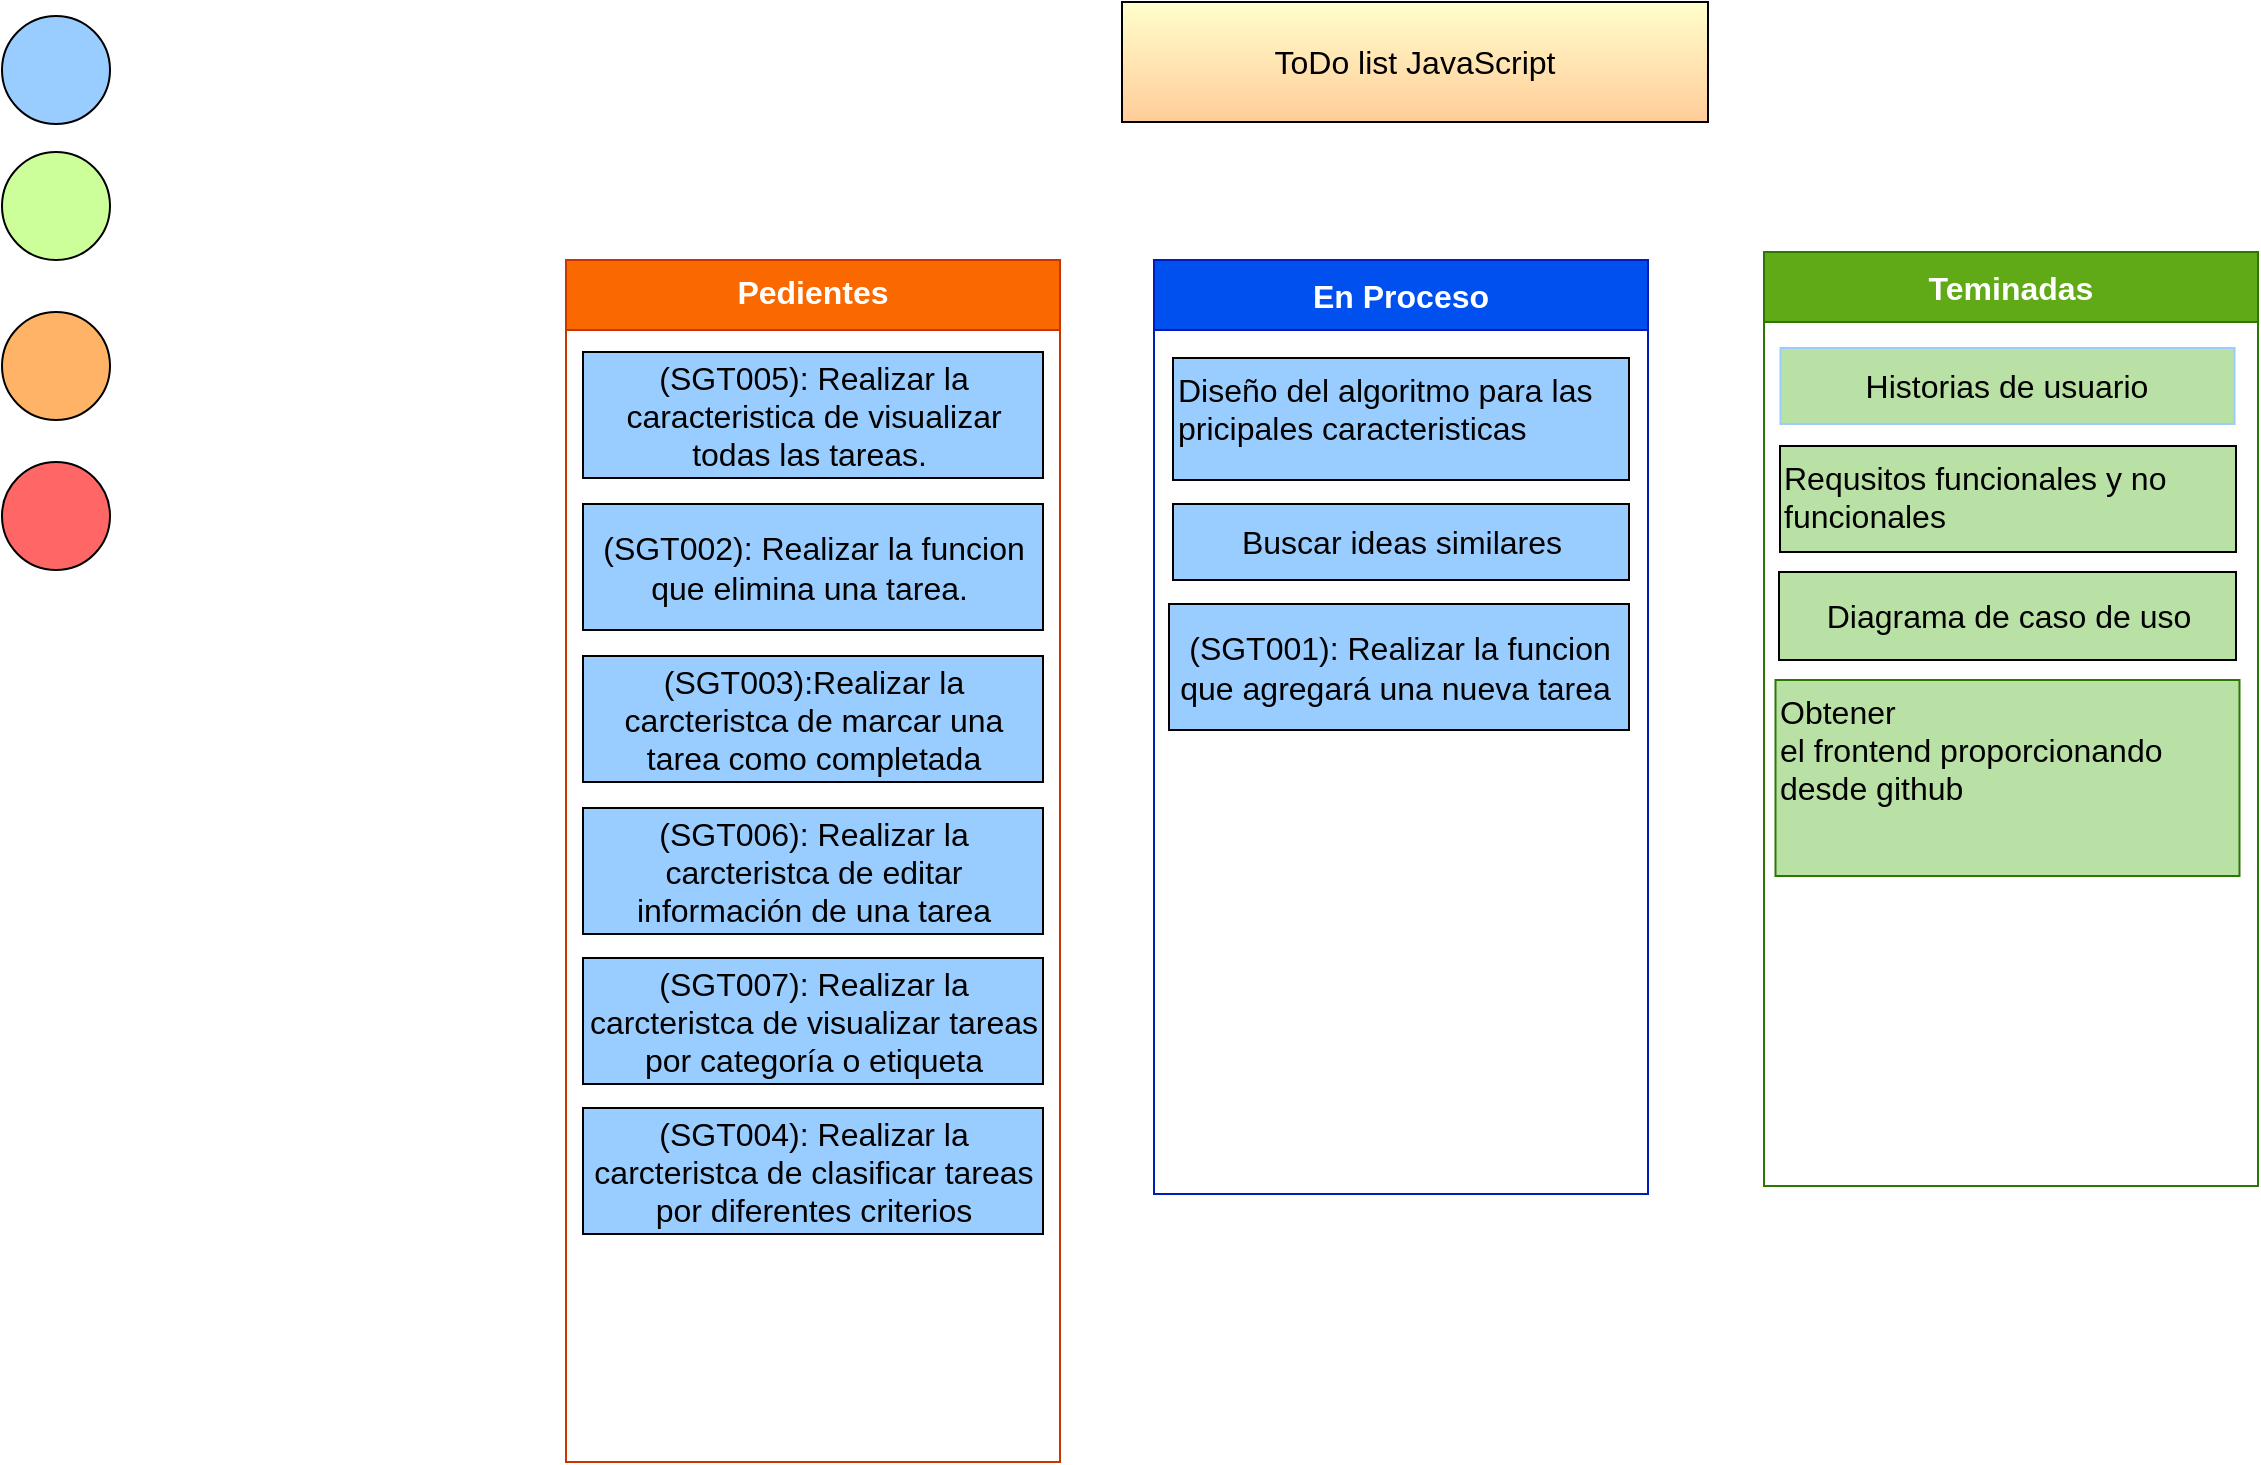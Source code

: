 <mxfile version="21.6.8" type="device">
  <diagram name="Página-1" id="y_4rZbNugFlYZEgNRH5c">
    <mxGraphModel dx="1680" dy="932" grid="0" gridSize="10" guides="1" tooltips="1" connect="1" arrows="1" fold="1" page="0" pageScale="1" pageWidth="1169" pageHeight="827" math="0" shadow="0">
      <root>
        <mxCell id="0" />
        <mxCell id="1" parent="0" />
        <mxCell id="q6yt_Ocg_WMX1UqEqIzg-1" value="En Proceso" style="swimlane;whiteSpace=wrap;html=1;fontSize=16;startSize=35;fillColor=#0050ef;fontColor=#ffffff;strokeColor=#001DBC;" parent="1" vertex="1">
          <mxGeometry x="54" y="-12" width="247" height="467" as="geometry" />
        </mxCell>
        <mxCell id="b_hstxsVOvOaN9Ohk5Ai-2" value="Diseño del algoritmo para las pricipales caracteristicas" style="rounded=0;whiteSpace=wrap;html=1;labelBackgroundColor=none;fontSize=16;fontColor=#000000;fillColor=#99CCFF;align=left;verticalAlign=top;" parent="q6yt_Ocg_WMX1UqEqIzg-1" vertex="1">
          <mxGeometry x="9.5" y="49" width="228" height="61" as="geometry" />
        </mxCell>
        <mxCell id="b_hstxsVOvOaN9Ohk5Ai-4" value="Buscar ideas similares" style="rounded=0;whiteSpace=wrap;html=1;labelBackgroundColor=none;fontSize=16;fontColor=#000000;fillColor=#99CCFF;align=center;verticalAlign=middle;" parent="q6yt_Ocg_WMX1UqEqIzg-1" vertex="1">
          <mxGeometry x="9.5" y="122" width="228" height="38" as="geometry" />
        </mxCell>
        <mxCell id="yFSVLmBvceMdSCzZUma9-2" value="(SGT001): Realizar la funcion que agregará una nueva tarea&amp;nbsp;" style="rounded=0;whiteSpace=wrap;html=1;labelBackgroundColor=none;fontSize=16;fontColor=#000000;fillColor=#99CCFF;" parent="q6yt_Ocg_WMX1UqEqIzg-1" vertex="1">
          <mxGeometry x="7.5" y="172" width="230" height="63" as="geometry" />
        </mxCell>
        <mxCell id="q6yt_Ocg_WMX1UqEqIzg-2" value="&lt;font color=&quot;#ffffff&quot;&gt;Pedientes&lt;/font&gt;" style="swimlane;whiteSpace=wrap;html=1;fontSize=16;startSize=35;fillColor=#fa6800;fontColor=#000000;strokeColor=#C73500;verticalAlign=top;" parent="1" vertex="1">
          <mxGeometry x="-240" y="-12" width="247" height="601" as="geometry" />
        </mxCell>
        <mxCell id="yFSVLmBvceMdSCzZUma9-3" value="(SGT002): Realizar la funcion que elimina una tarea.&amp;nbsp;" style="rounded=0;whiteSpace=wrap;html=1;labelBackgroundColor=none;fontSize=16;fontColor=#000000;fillColor=#99CCFF;" parent="q6yt_Ocg_WMX1UqEqIzg-2" vertex="1">
          <mxGeometry x="8.5" y="122" width="230" height="63" as="geometry" />
        </mxCell>
        <mxCell id="yFSVLmBvceMdSCzZUma9-4" value="(SGT005): Realizar la caracteristica de visualizar todas las tareas&lt;span style=&quot;background-color: initial;&quot;&gt;.&amp;nbsp;&lt;/span&gt;" style="rounded=0;whiteSpace=wrap;html=1;labelBackgroundColor=none;fontSize=16;fontColor=#000000;fillColor=#99CCFF;" parent="q6yt_Ocg_WMX1UqEqIzg-2" vertex="1">
          <mxGeometry x="8.5" y="46" width="230" height="63" as="geometry" />
        </mxCell>
        <mxCell id="yFSVLmBvceMdSCzZUma9-5" value="(SGT003):Realizar la carcteristca de marcar una tarea como completada" style="rounded=0;whiteSpace=wrap;html=1;labelBackgroundColor=none;fontSize=16;fontColor=#000000;fillColor=#99CCFF;" parent="q6yt_Ocg_WMX1UqEqIzg-2" vertex="1">
          <mxGeometry x="8.5" y="198" width="230" height="63" as="geometry" />
        </mxCell>
        <mxCell id="yFSVLmBvceMdSCzZUma9-6" value="(SGT006): Realizar la carcteristca de editar información de una tarea" style="rounded=0;whiteSpace=wrap;html=1;labelBackgroundColor=none;fontSize=16;fontColor=#000000;fillColor=#99CCFF;" parent="q6yt_Ocg_WMX1UqEqIzg-2" vertex="1">
          <mxGeometry x="8.5" y="274" width="230" height="63" as="geometry" />
        </mxCell>
        <mxCell id="yFSVLmBvceMdSCzZUma9-7" value="(SGT007): Realizar la carcteristca de visualizar tareas por categoría o etiqueta" style="rounded=0;whiteSpace=wrap;html=1;labelBackgroundColor=none;fontSize=16;fontColor=#000000;fillColor=#99CCFF;" parent="q6yt_Ocg_WMX1UqEqIzg-2" vertex="1">
          <mxGeometry x="8.5" y="349" width="230" height="63" as="geometry" />
        </mxCell>
        <mxCell id="yFSVLmBvceMdSCzZUma9-9" value="(SGT004): Realizar la carcteristca de clasificar tareas por diferentes criterios" style="rounded=0;whiteSpace=wrap;html=1;labelBackgroundColor=none;fontSize=16;fontColor=#000000;fillColor=#99CCFF;" parent="q6yt_Ocg_WMX1UqEqIzg-2" vertex="1">
          <mxGeometry x="8.5" y="424" width="230" height="63" as="geometry" />
        </mxCell>
        <mxCell id="q6yt_Ocg_WMX1UqEqIzg-3" value="Teminadas" style="swimlane;whiteSpace=wrap;html=1;fontSize=16;startSize=35;fillColor=#60a917;fontColor=#ffffff;strokeColor=#2D7600;" parent="1" vertex="1">
          <mxGeometry x="359" y="-16" width="247" height="467" as="geometry" />
        </mxCell>
        <mxCell id="q6yt_Ocg_WMX1UqEqIzg-6" value="&lt;font color=&quot;#000000&quot;&gt;Obtener el&amp;nbsp;frontend&amp;nbsp;proporcionando desde github&lt;/font&gt;" style="rounded=0;whiteSpace=wrap;html=1;fontSize=16;align=left;verticalAlign=top;fillColor=#B9E0A5;fontColor=#ffffff;strokeColor=#2D7600;" parent="q6yt_Ocg_WMX1UqEqIzg-3" vertex="1">
          <mxGeometry x="5.75" y="214" width="232" height="98" as="geometry" />
        </mxCell>
        <mxCell id="b_hstxsVOvOaN9Ohk5Ai-14" value="&lt;font color=&quot;#000000&quot;&gt;Diagrama de caso de uso&lt;/font&gt;" style="rounded=0;whiteSpace=wrap;html=1;labelBackgroundColor=none;fontSize=16;fontColor=#FFFFFF;fillColor=#B9E0A5;verticalAlign=middle;align=center;" parent="q6yt_Ocg_WMX1UqEqIzg-3" vertex="1">
          <mxGeometry x="7.5" y="160" width="228.5" height="44" as="geometry" />
        </mxCell>
        <mxCell id="b_hstxsVOvOaN9Ohk5Ai-1" value="Requsitos funcionales y no funcionales" style="rounded=0;whiteSpace=wrap;html=1;labelBackgroundColor=none;fontSize=16;fontColor=#000000;fillColor=#B9E0A5;align=left;verticalAlign=top;" parent="q6yt_Ocg_WMX1UqEqIzg-3" vertex="1">
          <mxGeometry x="8" y="97" width="228" height="53" as="geometry" />
        </mxCell>
        <mxCell id="b_hstxsVOvOaN9Ohk5Ai-15" value="Historias de usuario" style="rounded=0;whiteSpace=wrap;html=1;labelBackgroundColor=none;fontSize=16;fontColor=#000000;fillColor=#B9E0A5;align=center;verticalAlign=middle;strokeColor=#99CCFF;" parent="q6yt_Ocg_WMX1UqEqIzg-3" vertex="1">
          <mxGeometry x="8.25" y="48" width="227" height="38" as="geometry" />
        </mxCell>
        <mxCell id="q6yt_Ocg_WMX1UqEqIzg-7" value="&lt;font color=&quot;#000000&quot;&gt;ToDo list JavaScript&lt;/font&gt;" style="rounded=0;whiteSpace=wrap;html=1;fontSize=16;gradientColor=#FFFFCC;gradientDirection=north;fillColor=#FFCC99;" parent="1" vertex="1">
          <mxGeometry x="38" y="-141" width="293" height="60" as="geometry" />
        </mxCell>
        <mxCell id="b_hstxsVOvOaN9Ohk5Ai-7" value="" style="group" parent="1" vertex="1" connectable="0">
          <mxGeometry x="-522" y="-134" width="241" height="54" as="geometry" />
        </mxCell>
        <mxCell id="b_hstxsVOvOaN9Ohk5Ai-5" value="" style="ellipse;whiteSpace=wrap;html=1;aspect=fixed;labelBackgroundColor=none;fontSize=16;fontColor=#000000;fillColor=#99CCFF;" parent="b_hstxsVOvOaN9Ohk5Ai-7" vertex="1">
          <mxGeometry width="54" height="54" as="geometry" />
        </mxCell>
        <mxCell id="b_hstxsVOvOaN9Ohk5Ai-6" value="&lt;font color=&quot;#ffffff&quot;&gt;En proceso / trabajo&lt;/font&gt;" style="text;html=1;strokeColor=none;fillColor=none;align=center;verticalAlign=middle;whiteSpace=wrap;rounded=0;fontSize=16;fontColor=#000000;" parent="b_hstxsVOvOaN9Ohk5Ai-7" vertex="1">
          <mxGeometry x="54" y="12" width="187" height="30" as="geometry" />
        </mxCell>
        <mxCell id="b_hstxsVOvOaN9Ohk5Ai-8" value="" style="group" parent="1" vertex="1" connectable="0">
          <mxGeometry x="-522" y="-66" width="241" height="54" as="geometry" />
        </mxCell>
        <mxCell id="b_hstxsVOvOaN9Ohk5Ai-9" value="" style="ellipse;whiteSpace=wrap;html=1;aspect=fixed;labelBackgroundColor=none;fontSize=16;fontColor=#000000;fillColor=#CCFF99;" parent="b_hstxsVOvOaN9Ohk5Ai-8" vertex="1">
          <mxGeometry width="54" height="54" as="geometry" />
        </mxCell>
        <mxCell id="b_hstxsVOvOaN9Ohk5Ai-10" value="&lt;font color=&quot;#ffffff&quot;&gt;Estable&lt;/font&gt;" style="text;html=1;strokeColor=none;fillColor=none;align=center;verticalAlign=middle;whiteSpace=wrap;rounded=0;fontSize=16;fontColor=#000000;" parent="b_hstxsVOvOaN9Ohk5Ai-8" vertex="1">
          <mxGeometry x="53.5" y="12" width="104.5" height="30" as="geometry" />
        </mxCell>
        <mxCell id="b_hstxsVOvOaN9Ohk5Ai-11" value="" style="group" parent="1" vertex="1" connectable="0">
          <mxGeometry x="-522" y="14" width="241" height="54" as="geometry" />
        </mxCell>
        <mxCell id="b_hstxsVOvOaN9Ohk5Ai-12" value="" style="ellipse;whiteSpace=wrap;html=1;aspect=fixed;labelBackgroundColor=none;fontSize=16;fontColor=#000000;fillColor=#FFB366;" parent="b_hstxsVOvOaN9Ohk5Ai-11" vertex="1">
          <mxGeometry width="54" height="54" as="geometry" />
        </mxCell>
        <mxCell id="b_hstxsVOvOaN9Ohk5Ai-13" value="&lt;font color=&quot;#ffffff&quot;&gt;Con riesgos&lt;/font&gt;" style="text;html=1;strokeColor=none;fillColor=none;align=center;verticalAlign=middle;whiteSpace=wrap;rounded=0;fontSize=16;fontColor=#000000;" parent="b_hstxsVOvOaN9Ohk5Ai-11" vertex="1">
          <mxGeometry x="38.5" y="12" width="164" height="30" as="geometry" />
        </mxCell>
        <mxCell id="b_hstxsVOvOaN9Ohk5Ai-17" value="" style="group" parent="1" vertex="1" connectable="0">
          <mxGeometry x="-522" y="89" width="241" height="54" as="geometry" />
        </mxCell>
        <mxCell id="b_hstxsVOvOaN9Ohk5Ai-18" value="" style="ellipse;whiteSpace=wrap;html=1;aspect=fixed;labelBackgroundColor=none;fontSize=16;fontColor=#000000;fillColor=#FF6666;" parent="b_hstxsVOvOaN9Ohk5Ai-17" vertex="1">
          <mxGeometry width="54" height="54" as="geometry" />
        </mxCell>
        <mxCell id="b_hstxsVOvOaN9Ohk5Ai-19" value="&lt;font color=&quot;#ffffff&quot;&gt;Con problemas&lt;/font&gt;" style="text;html=1;strokeColor=none;fillColor=none;align=center;verticalAlign=middle;whiteSpace=wrap;rounded=0;fontSize=16;fontColor=#000000;" parent="b_hstxsVOvOaN9Ohk5Ai-17" vertex="1">
          <mxGeometry x="38.5" y="12" width="164" height="30" as="geometry" />
        </mxCell>
      </root>
    </mxGraphModel>
  </diagram>
</mxfile>
